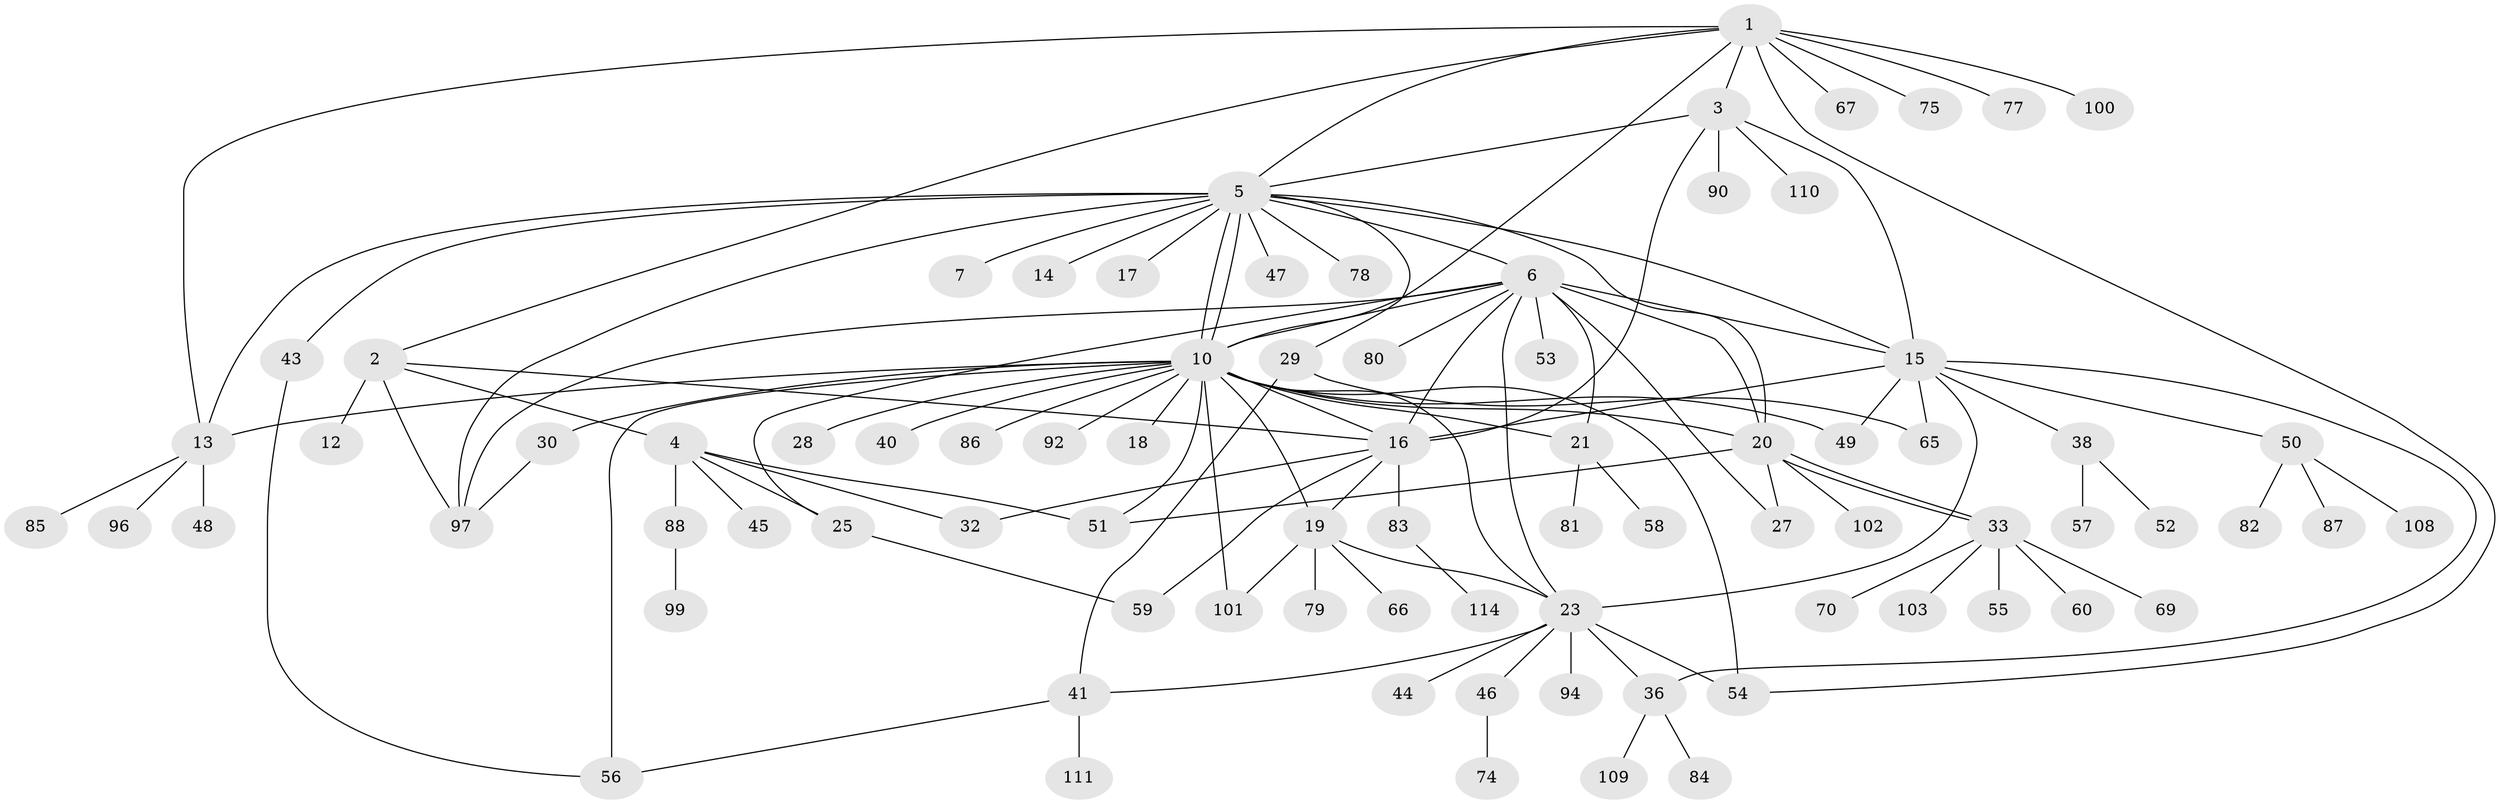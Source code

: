 // Generated by graph-tools (version 1.1) at 2025/23/03/03/25 07:23:50]
// undirected, 82 vertices, 119 edges
graph export_dot {
graph [start="1"]
  node [color=gray90,style=filled];
  1 [super="+35"];
  2 [super="+8"];
  3 [super="+105"];
  4 [super="+9"];
  5 [super="+89"];
  6 [super="+39"];
  7;
  10 [super="+11"];
  12;
  13 [super="+31"];
  14 [super="+63"];
  15 [super="+26"];
  16 [super="+112"];
  17;
  18;
  19 [super="+24"];
  20 [super="+68"];
  21 [super="+22"];
  23 [super="+37"];
  25 [super="+34"];
  27 [super="+61"];
  28;
  29 [super="+64"];
  30;
  32 [super="+73"];
  33 [super="+42"];
  36 [super="+72"];
  38;
  40;
  41;
  43 [super="+98"];
  44;
  45;
  46;
  47 [super="+76"];
  48;
  49;
  50 [super="+104"];
  51 [super="+93"];
  52;
  53;
  54 [super="+95"];
  55 [super="+62"];
  56 [super="+113"];
  57;
  58;
  59 [super="+71"];
  60;
  65 [super="+91"];
  66;
  67;
  69;
  70;
  74;
  75;
  77;
  78;
  79;
  80;
  81;
  82;
  83 [super="+106"];
  84;
  85;
  86;
  87;
  88;
  90;
  92;
  94;
  96;
  97 [super="+107"];
  99;
  100;
  101;
  102;
  103;
  108;
  109;
  110;
  111;
  114;
  1 -- 2;
  1 -- 3;
  1 -- 5;
  1 -- 10;
  1 -- 13;
  1 -- 54;
  1 -- 75;
  1 -- 77;
  1 -- 67;
  1 -- 100;
  2 -- 4;
  2 -- 12;
  2 -- 16;
  2 -- 97;
  3 -- 5;
  3 -- 16;
  3 -- 90;
  3 -- 110;
  3 -- 15;
  4 -- 45;
  4 -- 51;
  4 -- 88;
  4 -- 25;
  4 -- 32;
  5 -- 6;
  5 -- 7;
  5 -- 10;
  5 -- 10;
  5 -- 13;
  5 -- 14;
  5 -- 15;
  5 -- 17;
  5 -- 20;
  5 -- 29;
  5 -- 43;
  5 -- 47;
  5 -- 78;
  5 -- 97;
  6 -- 10;
  6 -- 15;
  6 -- 16;
  6 -- 20;
  6 -- 21;
  6 -- 25;
  6 -- 27;
  6 -- 53;
  6 -- 80;
  6 -- 23;
  6 -- 97;
  10 -- 13 [weight=2];
  10 -- 19;
  10 -- 20;
  10 -- 30;
  10 -- 49;
  10 -- 56;
  10 -- 86;
  10 -- 92;
  10 -- 101;
  10 -- 40;
  10 -- 18;
  10 -- 51;
  10 -- 23;
  10 -- 54;
  10 -- 28;
  10 -- 16;
  10 -- 21;
  13 -- 48;
  13 -- 85;
  13 -- 96;
  15 -- 16;
  15 -- 23;
  15 -- 36;
  15 -- 38;
  15 -- 49;
  15 -- 50;
  15 -- 65;
  16 -- 19;
  16 -- 32;
  16 -- 83;
  16 -- 59;
  19 -- 23;
  19 -- 66;
  19 -- 79;
  19 -- 101;
  20 -- 27;
  20 -- 33;
  20 -- 33;
  20 -- 102;
  20 -- 51;
  21 -- 81;
  21 -- 58;
  23 -- 44;
  23 -- 54 [weight=2];
  23 -- 94;
  23 -- 41;
  23 -- 46;
  23 -- 36;
  25 -- 59;
  29 -- 41;
  29 -- 65;
  30 -- 97;
  33 -- 55;
  33 -- 69;
  33 -- 70;
  33 -- 103;
  33 -- 60;
  36 -- 84;
  36 -- 109;
  38 -- 52;
  38 -- 57;
  41 -- 56;
  41 -- 111;
  43 -- 56;
  46 -- 74;
  50 -- 82;
  50 -- 87;
  50 -- 108;
  83 -- 114;
  88 -- 99;
}
